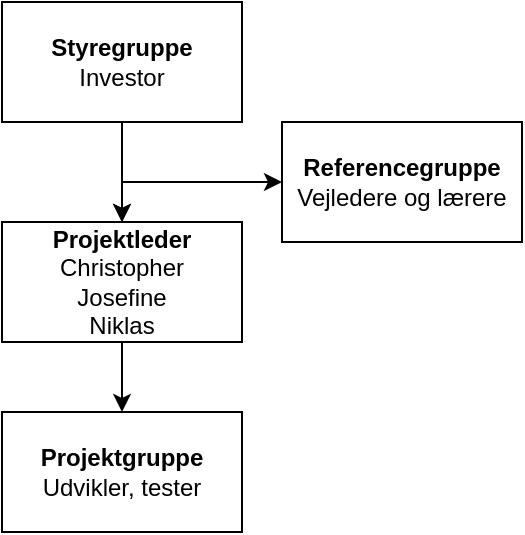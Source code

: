 <mxfile version="12.8.1" type="github">
  <diagram id="AunSN8jirUo4fQzF3bQ8" name="Page-1">
    <mxGraphModel dx="1648" dy="748" grid="1" gridSize="10" guides="1" tooltips="1" connect="1" arrows="1" fold="1" page="1" pageScale="1" pageWidth="827" pageHeight="1169" math="0" shadow="0">
      <root>
        <mxCell id="0" />
        <mxCell id="1" parent="0" />
        <mxCell id="mqvseYgeadqSDyIu-_Aa-3" value="" style="edgeStyle=orthogonalEdgeStyle;rounded=0;orthogonalLoop=1;jettySize=auto;html=1;" edge="1" parent="1" source="mqvseYgeadqSDyIu-_Aa-1" target="mqvseYgeadqSDyIu-_Aa-2">
          <mxGeometry relative="1" as="geometry" />
        </mxCell>
        <mxCell id="mqvseYgeadqSDyIu-_Aa-7" value="" style="edgeStyle=orthogonalEdgeStyle;rounded=0;orthogonalLoop=1;jettySize=auto;html=1;" edge="1" parent="1" source="mqvseYgeadqSDyIu-_Aa-1" target="mqvseYgeadqSDyIu-_Aa-2">
          <mxGeometry relative="1" as="geometry" />
        </mxCell>
        <mxCell id="mqvseYgeadqSDyIu-_Aa-9" value="" style="edgeStyle=orthogonalEdgeStyle;rounded=0;orthogonalLoop=1;jettySize=auto;html=1;" edge="1" parent="1" source="mqvseYgeadqSDyIu-_Aa-1" target="mqvseYgeadqSDyIu-_Aa-8">
          <mxGeometry relative="1" as="geometry">
            <Array as="points">
              <mxPoint x="410" y="470" />
            </Array>
          </mxGeometry>
        </mxCell>
        <mxCell id="mqvseYgeadqSDyIu-_Aa-1" value="&lt;b&gt;Styregruppe&lt;/b&gt;&lt;br&gt;Investor" style="rounded=0;whiteSpace=wrap;html=1;" vertex="1" parent="1">
          <mxGeometry x="350" y="380" width="120" height="60" as="geometry" />
        </mxCell>
        <mxCell id="mqvseYgeadqSDyIu-_Aa-8" value="&lt;b&gt;Referencegruppe&lt;/b&gt;&lt;br&gt;Vejledere og lærere" style="rounded=0;whiteSpace=wrap;html=1;" vertex="1" parent="1">
          <mxGeometry x="490" y="440" width="120" height="60" as="geometry" />
        </mxCell>
        <mxCell id="mqvseYgeadqSDyIu-_Aa-5" value="" style="edgeStyle=orthogonalEdgeStyle;rounded=0;orthogonalLoop=1;jettySize=auto;html=1;" edge="1" parent="1" source="mqvseYgeadqSDyIu-_Aa-2" target="mqvseYgeadqSDyIu-_Aa-4">
          <mxGeometry relative="1" as="geometry" />
        </mxCell>
        <mxCell id="mqvseYgeadqSDyIu-_Aa-2" value="&lt;b&gt;Projektleder&lt;/b&gt;&lt;br&gt;Christopher&lt;br&gt;Josefine&lt;br&gt;Niklas" style="rounded=0;whiteSpace=wrap;html=1;" vertex="1" parent="1">
          <mxGeometry x="350" y="490" width="120" height="60" as="geometry" />
        </mxCell>
        <mxCell id="mqvseYgeadqSDyIu-_Aa-4" value="&lt;b&gt;Projektgruppe&lt;/b&gt;&lt;br&gt;Udvikler, tester" style="rounded=0;whiteSpace=wrap;html=1;" vertex="1" parent="1">
          <mxGeometry x="350" y="585" width="120" height="60" as="geometry" />
        </mxCell>
      </root>
    </mxGraphModel>
  </diagram>
</mxfile>
